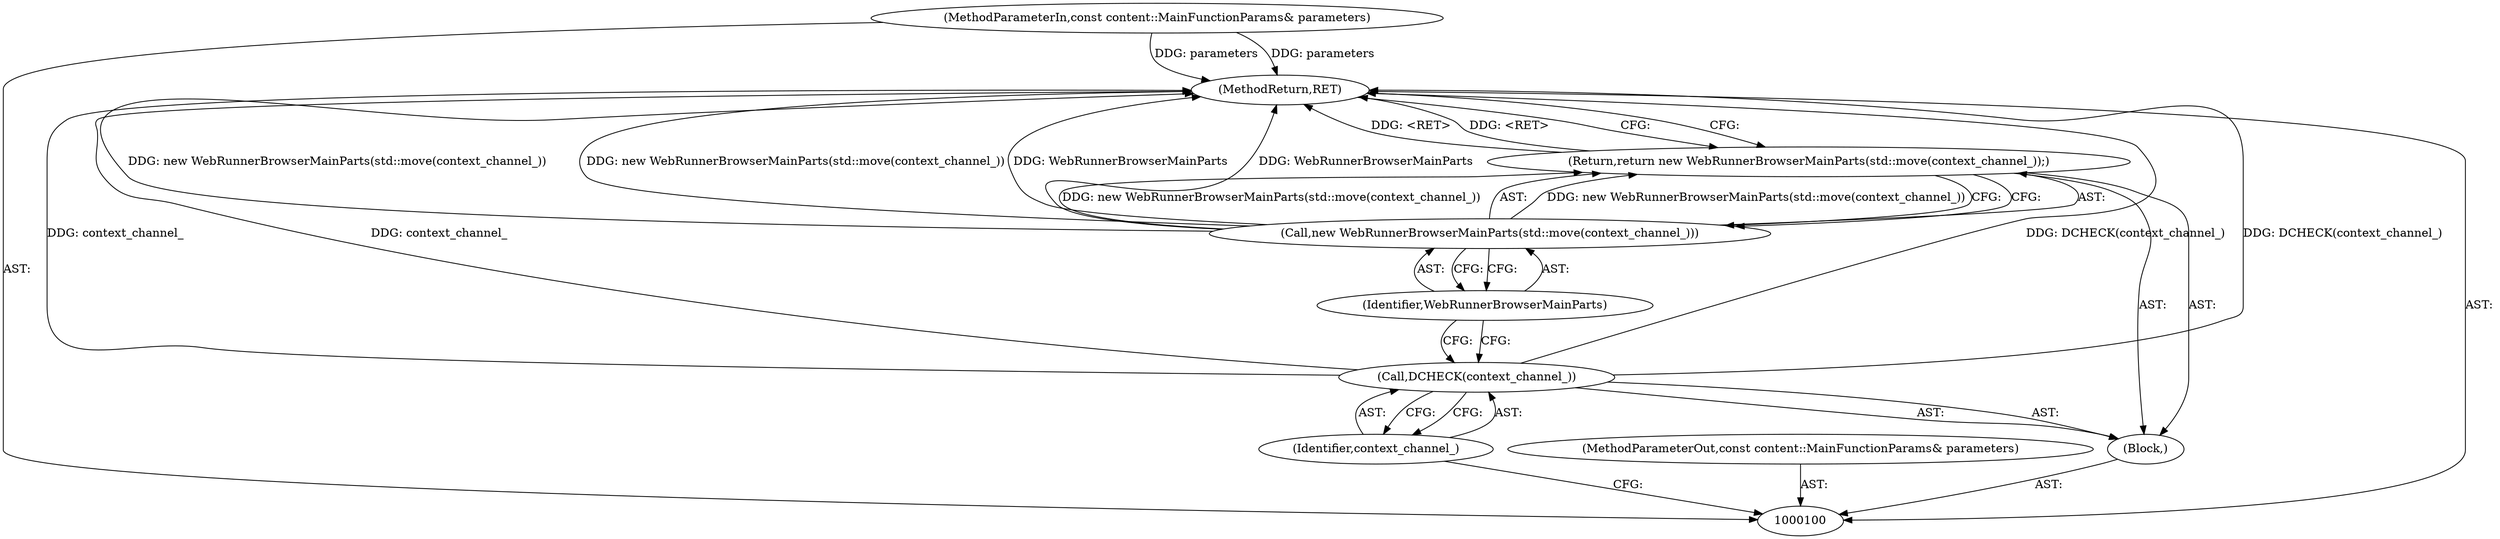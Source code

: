 digraph "1_Chrome_6a60f01228557982e6508c5919cc21fcfddf110b_9" {
"1000108" [label="(MethodReturn,RET)"];
"1000101" [label="(MethodParameterIn,const content::MainFunctionParams& parameters)"];
"1000122" [label="(MethodParameterOut,const content::MainFunctionParams& parameters)"];
"1000102" [label="(Block,)"];
"1000104" [label="(Identifier,context_channel_)"];
"1000103" [label="(Call,DCHECK(context_channel_))"];
"1000107" [label="(Identifier,WebRunnerBrowserMainParts)"];
"1000105" [label="(Return,return new WebRunnerBrowserMainParts(std::move(context_channel_));)"];
"1000106" [label="(Call,new WebRunnerBrowserMainParts(std::move(context_channel_)))"];
"1000108" -> "1000100"  [label="AST: "];
"1000108" -> "1000105"  [label="CFG: "];
"1000106" -> "1000108"  [label="DDG: WebRunnerBrowserMainParts"];
"1000106" -> "1000108"  [label="DDG: new WebRunnerBrowserMainParts(std::move(context_channel_))"];
"1000103" -> "1000108"  [label="DDG: context_channel_"];
"1000103" -> "1000108"  [label="DDG: DCHECK(context_channel_)"];
"1000101" -> "1000108"  [label="DDG: parameters"];
"1000105" -> "1000108"  [label="DDG: <RET>"];
"1000101" -> "1000100"  [label="AST: "];
"1000101" -> "1000108"  [label="DDG: parameters"];
"1000122" -> "1000100"  [label="AST: "];
"1000102" -> "1000100"  [label="AST: "];
"1000103" -> "1000102"  [label="AST: "];
"1000105" -> "1000102"  [label="AST: "];
"1000104" -> "1000103"  [label="AST: "];
"1000104" -> "1000100"  [label="CFG: "];
"1000103" -> "1000104"  [label="CFG: "];
"1000103" -> "1000102"  [label="AST: "];
"1000103" -> "1000104"  [label="CFG: "];
"1000104" -> "1000103"  [label="AST: "];
"1000107" -> "1000103"  [label="CFG: "];
"1000103" -> "1000108"  [label="DDG: context_channel_"];
"1000103" -> "1000108"  [label="DDG: DCHECK(context_channel_)"];
"1000107" -> "1000106"  [label="AST: "];
"1000107" -> "1000103"  [label="CFG: "];
"1000106" -> "1000107"  [label="CFG: "];
"1000105" -> "1000102"  [label="AST: "];
"1000105" -> "1000106"  [label="CFG: "];
"1000106" -> "1000105"  [label="AST: "];
"1000108" -> "1000105"  [label="CFG: "];
"1000105" -> "1000108"  [label="DDG: <RET>"];
"1000106" -> "1000105"  [label="DDG: new WebRunnerBrowserMainParts(std::move(context_channel_))"];
"1000106" -> "1000105"  [label="AST: "];
"1000106" -> "1000107"  [label="CFG: "];
"1000107" -> "1000106"  [label="AST: "];
"1000105" -> "1000106"  [label="CFG: "];
"1000106" -> "1000108"  [label="DDG: WebRunnerBrowserMainParts"];
"1000106" -> "1000108"  [label="DDG: new WebRunnerBrowserMainParts(std::move(context_channel_))"];
"1000106" -> "1000105"  [label="DDG: new WebRunnerBrowserMainParts(std::move(context_channel_))"];
}
